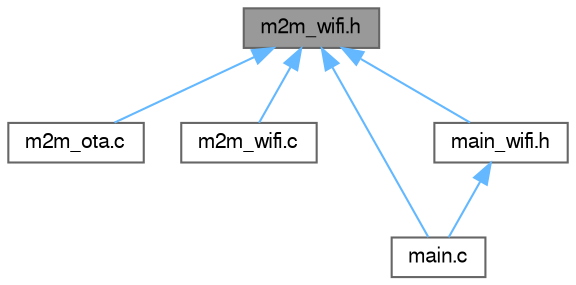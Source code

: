 digraph "m2m_wifi.h"
{
 // LATEX_PDF_SIZE
  bgcolor="transparent";
  edge [fontname=FreeSans,fontsize=10,labelfontname=FreeSans,labelfontsize=10];
  node [fontname=FreeSans,fontsize=10,shape=box,height=0.2,width=0.4];
  Node1 [label="m2m_wifi.h",height=0.2,width=0.4,color="gray40", fillcolor="grey60", style="filled", fontcolor="black",tooltip="WINC WLAN Application Interface."];
  Node1 -> Node2 [dir="back",color="steelblue1",style="solid"];
  Node2 [label="m2m_ota.c",height=0.2,width=0.4,color="grey40", fillcolor="white", style="filled",URL="$m2m__ota_8c.html",tooltip="NMC1500 IoT OTA Interface."];
  Node1 -> Node3 [dir="back",color="steelblue1",style="solid"];
  Node3 [label="m2m_wifi.c",height=0.2,width=0.4,color="grey40", fillcolor="white", style="filled",URL="$m2m__wifi_8c.html",tooltip="This module contains M2M Wi-Fi APIs implementation."];
  Node1 -> Node4 [dir="back",color="steelblue1",style="solid"];
  Node4 [label="main.c",height=0.2,width=0.4,color="grey40", fillcolor="white", style="filled",URL="$main_8c.html",tooltip="SAME70 Weather Client Demo Example."];
  Node1 -> Node5 [dir="back",color="steelblue1",style="solid"];
  Node5 [label="main_wifi.h",height=0.2,width=0.4,color="grey40", fillcolor="white", style="filled",URL="$main__wifi_8h.html",tooltip="MAIN configuration."];
  Node5 -> Node4 [dir="back",color="steelblue1",style="solid"];
}
